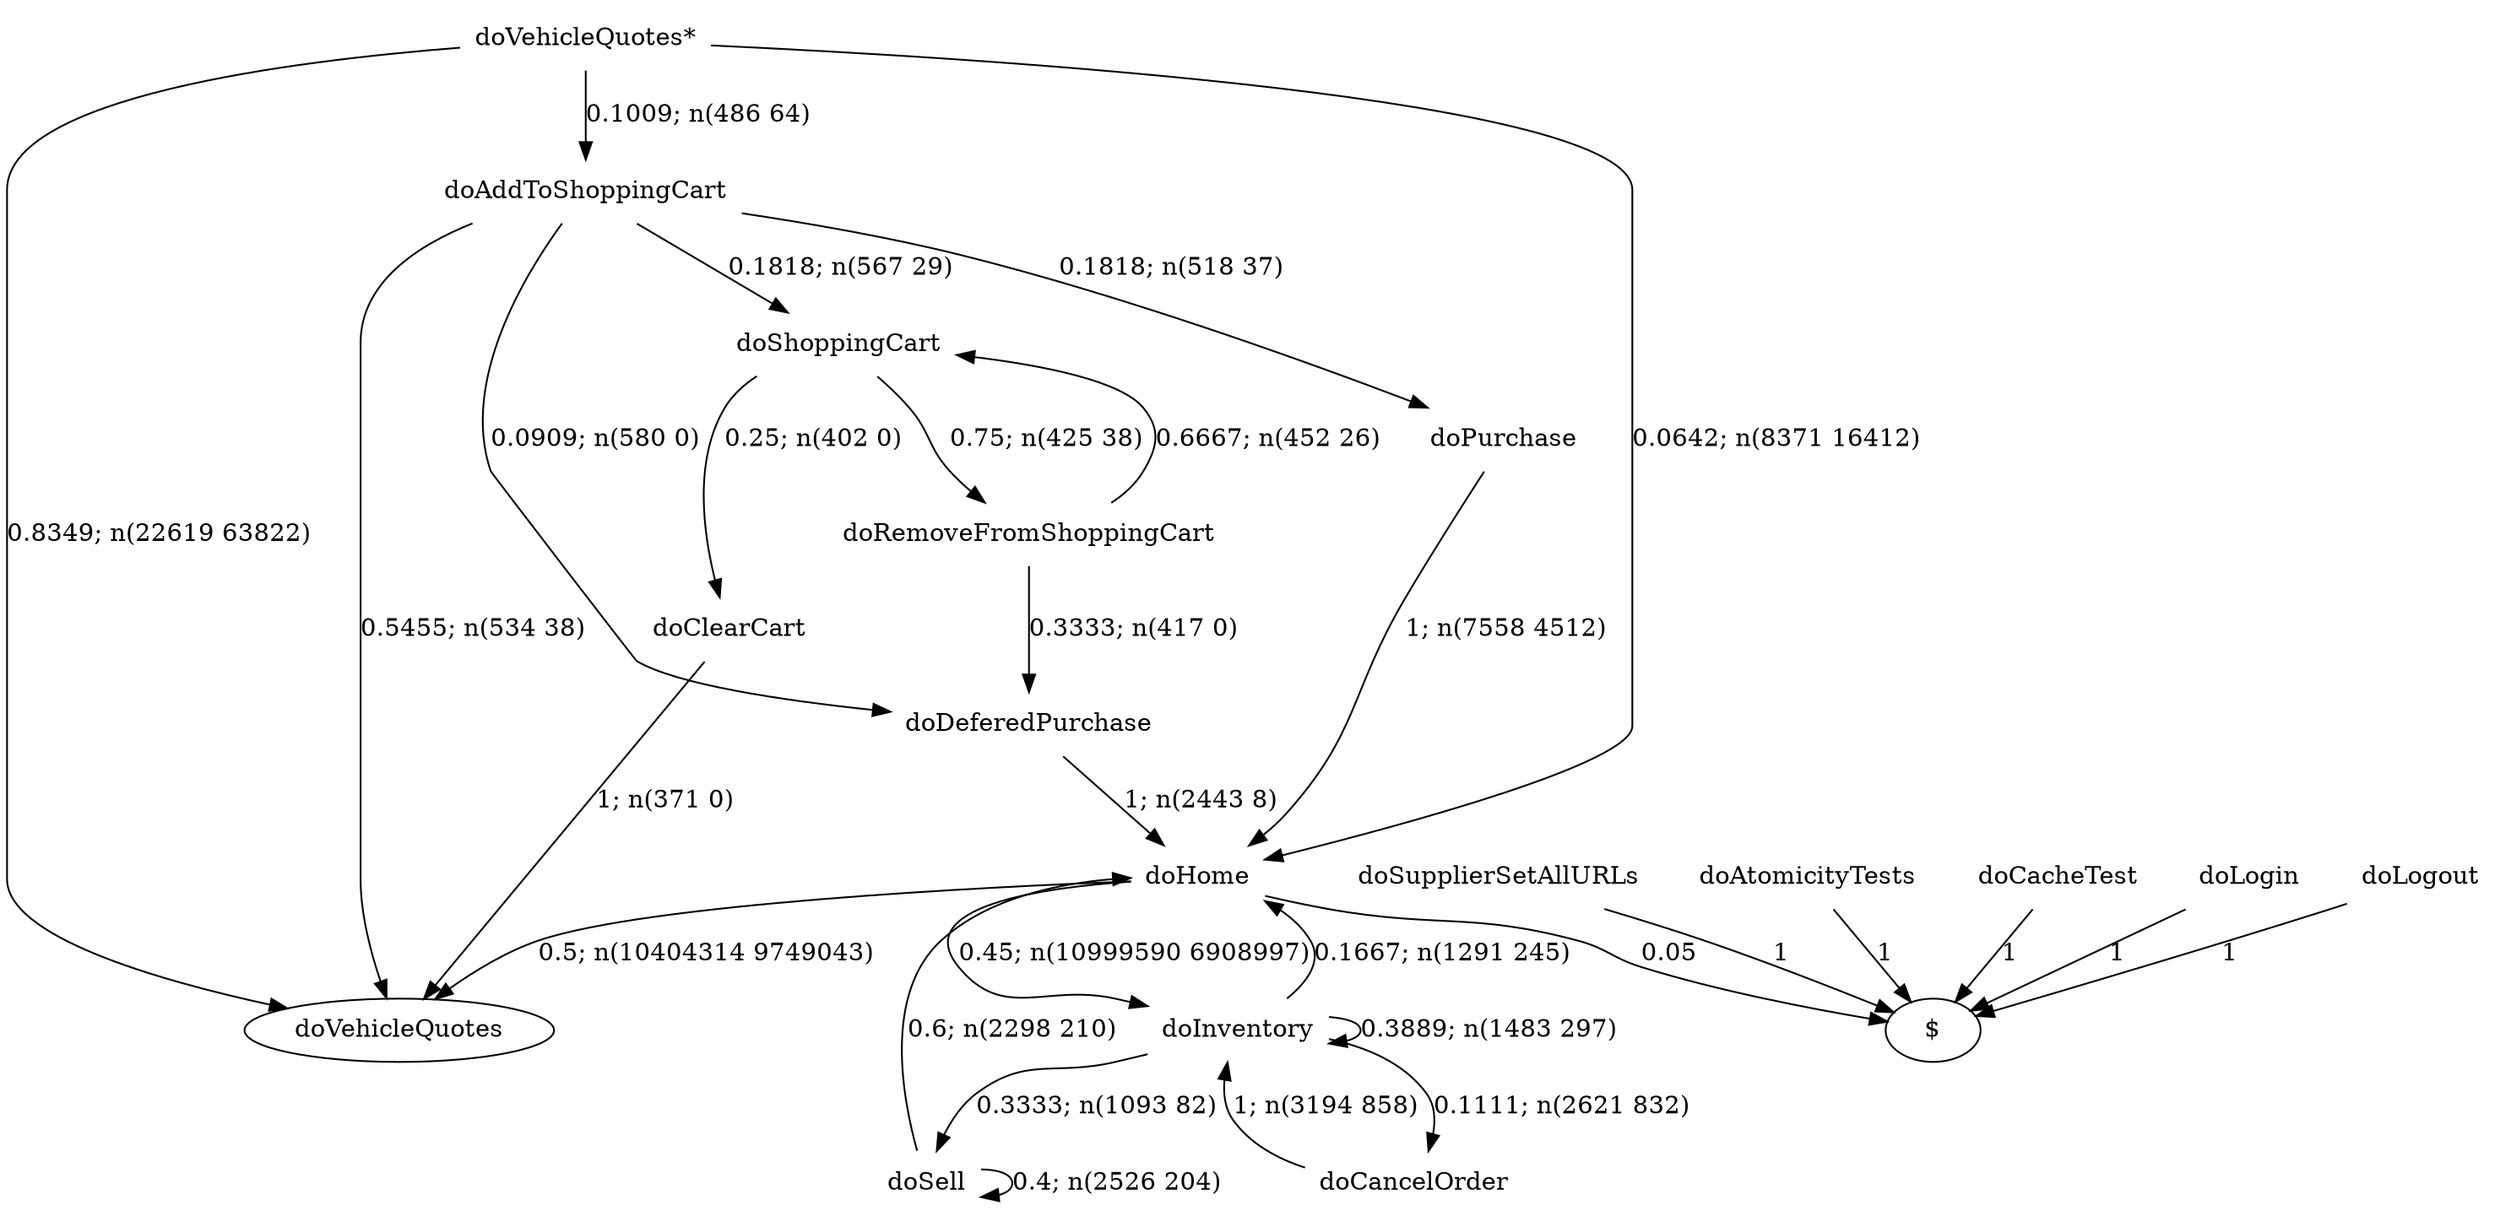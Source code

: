 digraph G {"doVehicleQuotes*" [label="doVehicleQuotes*",shape=none];"doSupplierSetAllURLs" [label="doSupplierSetAllURLs",shape=none];"doAtomicityTests" [label="doAtomicityTests",shape=none];"doCacheTest" [label="doCacheTest",shape=none];"doLogin" [label="doLogin",shape=none];"doAddToShoppingCart" [label="doAddToShoppingCart",shape=none];"doDeferedPurchase" [label="doDeferedPurchase",shape=none];"doHome" [label="doHome",shape=none];"doShoppingCart" [label="doShoppingCart",shape=none];"doClearCart" [label="doClearCart",shape=none];"doPurchase" [label="doPurchase",shape=none];"doInventory" [label="doInventory",shape=none];"doSell" [label="doSell",shape=none];"doLogout" [label="doLogout",shape=none];"doCancelOrder" [label="doCancelOrder",shape=none];"doRemoveFromShoppingCart" [label="doRemoveFromShoppingCart",shape=none];"doVehicleQuotes*"->"doVehicleQuotes" [style=solid,label="0.8349; n(22619 63822)"];"doVehicleQuotes*"->"doAddToShoppingCart" [style=solid,label="0.1009; n(486 64)"];"doVehicleQuotes*"->"doHome" [style=solid,label="0.0642; n(8371 16412)"];"doSupplierSetAllURLs"->"$" [style=solid,label="1"];"doAtomicityTests"->"$" [style=solid,label="1"];"doCacheTest"->"$" [style=solid,label="1"];"doLogin"->"$" [style=solid,label="1"];"doAddToShoppingCart"->"doVehicleQuotes" [style=solid,label="0.5455; n(534 38)"];"doAddToShoppingCart"->"doDeferedPurchase" [style=solid,label="0.0909; n(580 0)"];"doAddToShoppingCart"->"doShoppingCart" [style=solid,label="0.1818; n(567 29)"];"doAddToShoppingCart"->"doPurchase" [style=solid,label="0.1818; n(518 37)"];"doDeferedPurchase"->"doHome" [style=solid,label="1; n(2443 8)"];"doHome"->"doVehicleQuotes" [style=solid,label="0.5; n(10404314 9749043)"];"doHome"->"doInventory" [style=solid,label="0.45; n(10999590 6908997)"];"doHome"->"$" [style=solid,label="0.05"];"doShoppingCart"->"doClearCart" [style=solid,label="0.25; n(402 0)"];"doShoppingCart"->"doRemoveFromShoppingCart" [style=solid,label="0.75; n(425 38)"];"doClearCart"->"doVehicleQuotes" [style=solid,label="1; n(371 0)"];"doPurchase"->"doHome" [style=solid,label="1; n(7558 4512)"];"doInventory"->"doHome" [style=solid,label="0.1667; n(1291 245)"];"doInventory"->"doInventory" [style=solid,label="0.3889; n(1483 297)"];"doInventory"->"doSell" [style=solid,label="0.3333; n(1093 82)"];"doInventory"->"doCancelOrder" [style=solid,label="0.1111; n(2621 832)"];"doSell"->"doHome" [style=solid,label="0.6; n(2298 210)"];"doSell"->"doSell" [style=solid,label="0.4; n(2526 204)"];"doLogout"->"$" [style=solid,label="1"];"doCancelOrder"->"doInventory" [style=solid,label="1; n(3194 858)"];"doRemoveFromShoppingCart"->"doDeferedPurchase" [style=solid,label="0.3333; n(417 0)"];"doRemoveFromShoppingCart"->"doShoppingCart" [style=solid,label="0.6667; n(452 26)"];}